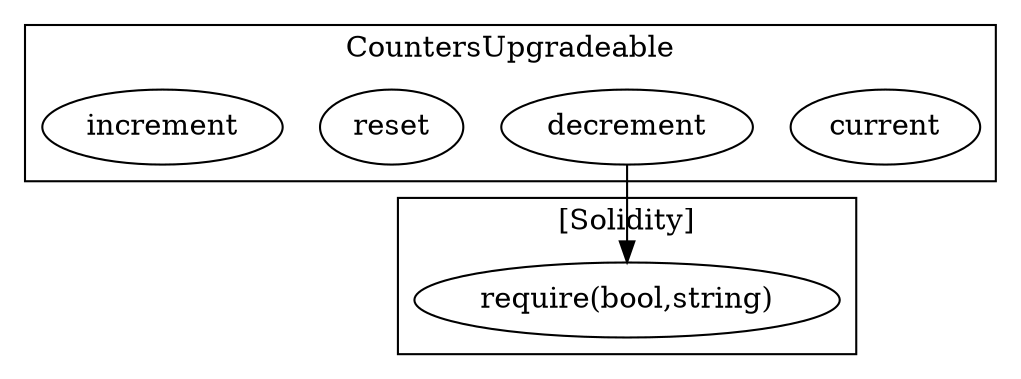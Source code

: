 strict digraph {
subgraph cluster_5076_CountersUpgradeable {
label = "CountersUpgradeable"
"5076_current" [label="current"]
"5076_decrement" [label="decrement"]
"5076_reset" [label="reset"]
"5076_increment" [label="increment"]
}subgraph cluster_solidity {
label = "[Solidity]"
"require(bool,string)" 
"5076_decrement" -> "require(bool,string)"
}
}